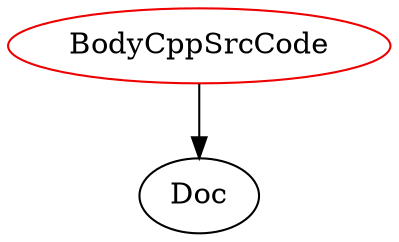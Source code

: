 digraph bodycppsrccode{
BodyCppSrcCode -> Doc;
BodyCppSrcCode	[shape=oval, color=red2, label="BodyCppSrcCode"];
}
